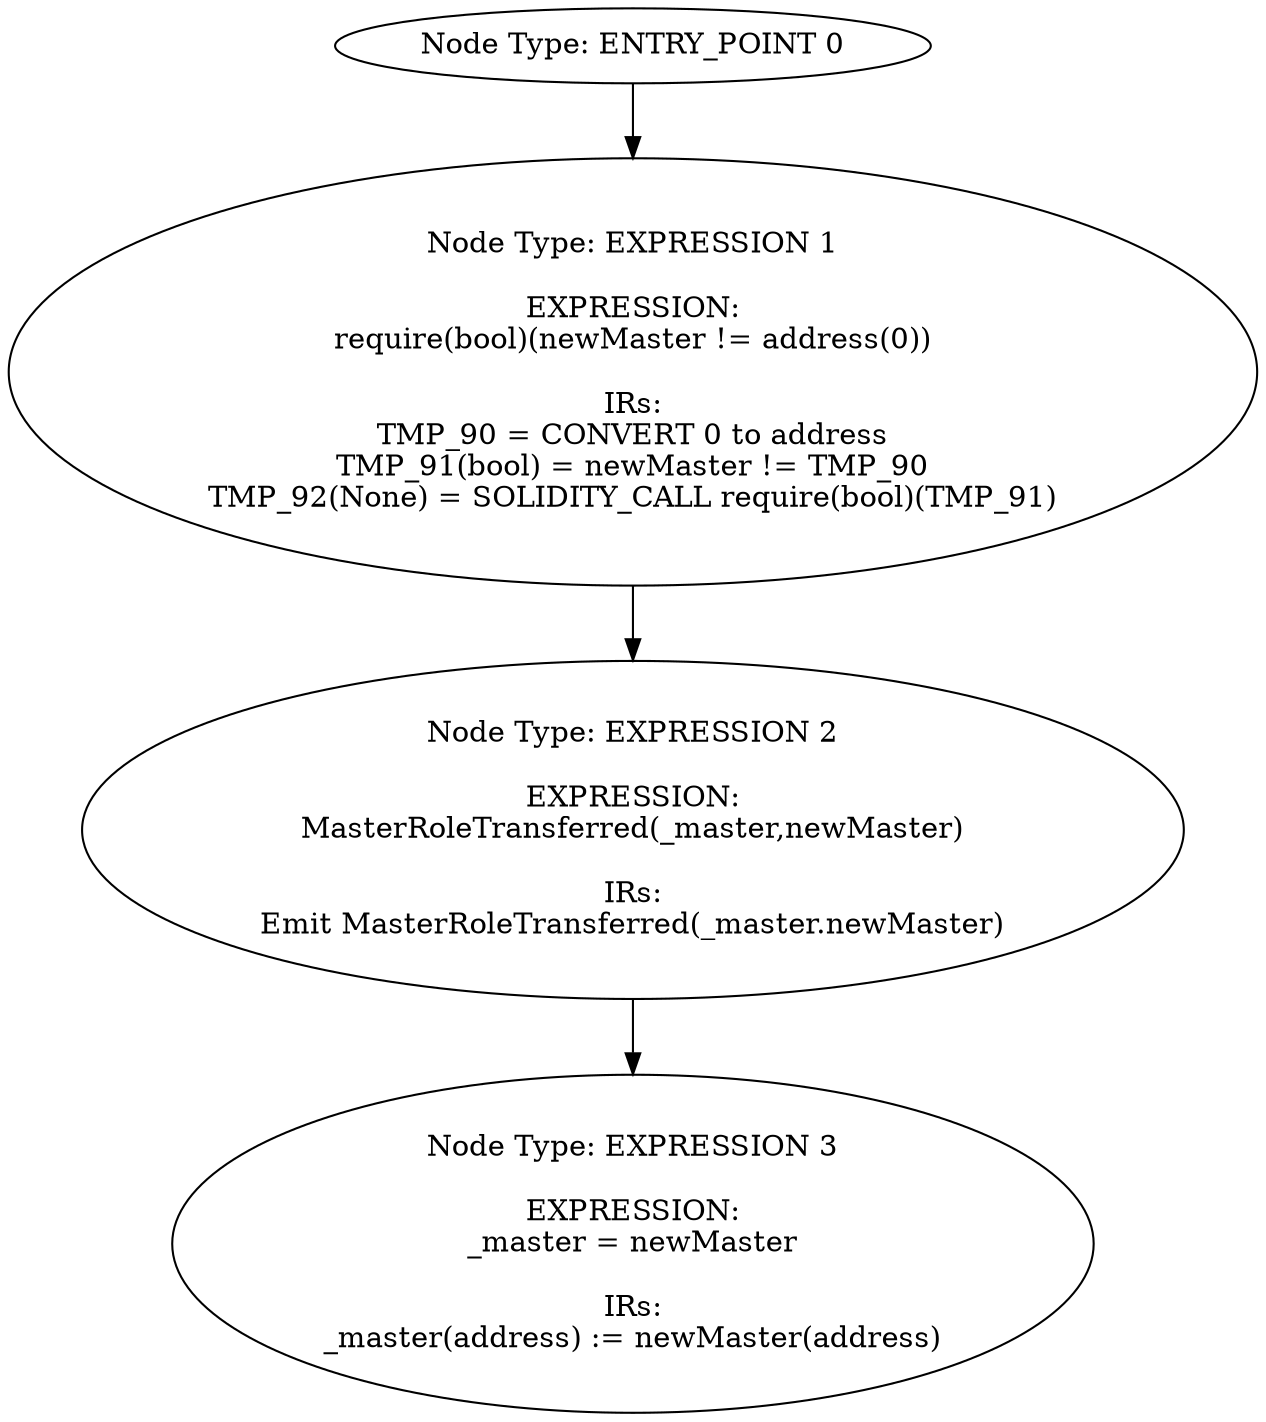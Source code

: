 digraph{
0[label="Node Type: ENTRY_POINT 0
"];
0->1;
1[label="Node Type: EXPRESSION 1

EXPRESSION:
require(bool)(newMaster != address(0))

IRs:
TMP_90 = CONVERT 0 to address
TMP_91(bool) = newMaster != TMP_90
TMP_92(None) = SOLIDITY_CALL require(bool)(TMP_91)"];
1->2;
2[label="Node Type: EXPRESSION 2

EXPRESSION:
MasterRoleTransferred(_master,newMaster)

IRs:
Emit MasterRoleTransferred(_master.newMaster)"];
2->3;
3[label="Node Type: EXPRESSION 3

EXPRESSION:
_master = newMaster

IRs:
_master(address) := newMaster(address)"];
}

